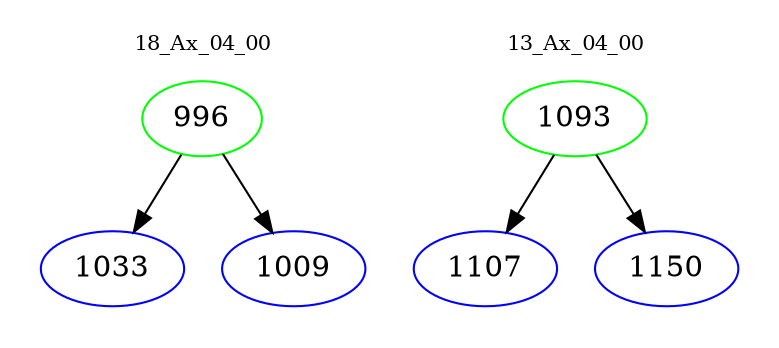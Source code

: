 digraph{
subgraph cluster_0 {
color = white
label = "18_Ax_04_00";
fontsize=10;
T0_996 [label="996", color="green"]
T0_996 -> T0_1033 [color="black"]
T0_1033 [label="1033", color="blue"]
T0_996 -> T0_1009 [color="black"]
T0_1009 [label="1009", color="blue"]
}
subgraph cluster_1 {
color = white
label = "13_Ax_04_00";
fontsize=10;
T1_1093 [label="1093", color="green"]
T1_1093 -> T1_1107 [color="black"]
T1_1107 [label="1107", color="blue"]
T1_1093 -> T1_1150 [color="black"]
T1_1150 [label="1150", color="blue"]
}
}
